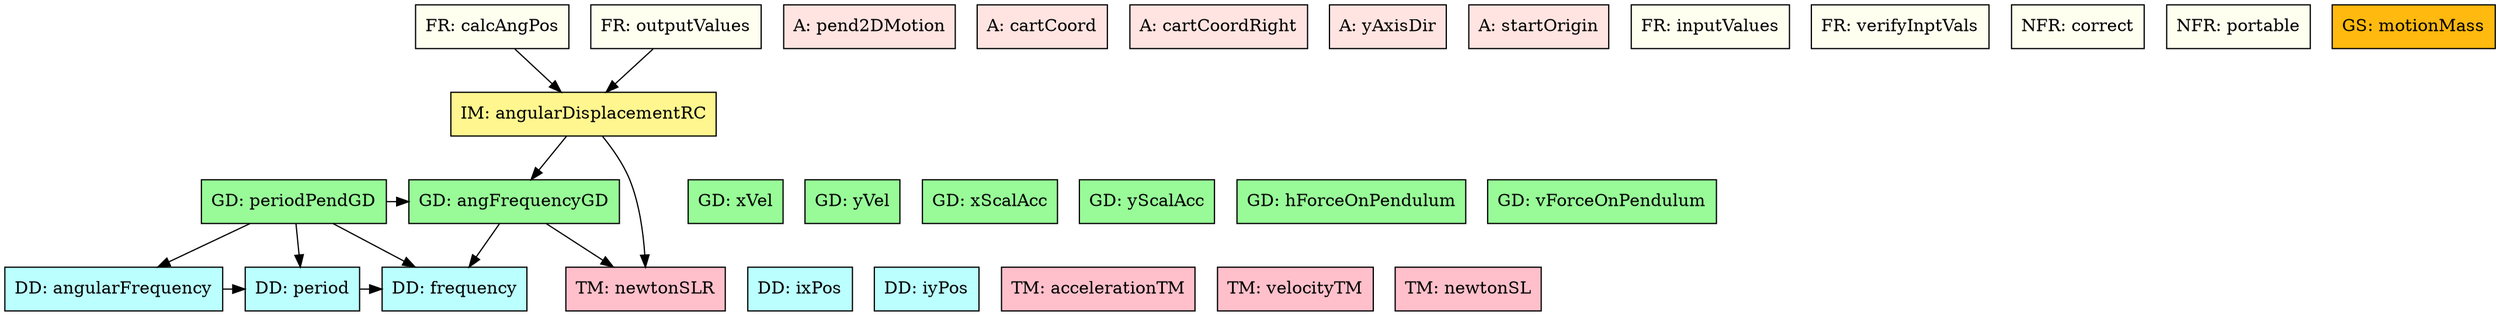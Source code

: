 digraph allvsall {
	angularFrequency -> period;
	period -> frequency;
	angFrequencyGD -> frequency;
	angFrequencyGD -> newtonSLR;
	periodPendGD -> frequency;
	periodPendGD -> angularFrequency;
	periodPendGD -> period;
	periodPendGD -> angFrequencyGD;
	angularDisplacementRC -> newtonSLR;
	angularDisplacementRC -> angFrequencyGD;
	calcAngPos -> angularDisplacementRC;
	outputValues -> angularDisplacementRC;


	pend2DMotion	[shape=box, color=black, style=filled, fillcolor=mistyrose, label="A: pend2DMotion"];
	cartCoord	[shape=box, color=black, style=filled, fillcolor=mistyrose, label="A: cartCoord"];
	cartCoordRight	[shape=box, color=black, style=filled, fillcolor=mistyrose, label="A: cartCoordRight"];
	yAxisDir	[shape=box, color=black, style=filled, fillcolor=mistyrose, label="A: yAxisDir"];
	startOrigin	[shape=box, color=black, style=filled, fillcolor=mistyrose, label="A: startOrigin"];

	subgraph A {
	rank="same"
	{pend2DMotion, cartCoord, cartCoordRight, yAxisDir, startOrigin}
	}

	ixPos	[shape=box, color=black, style=filled, fillcolor=paleturquoise1, label="DD: ixPos"];
	iyPos	[shape=box, color=black, style=filled, fillcolor=paleturquoise1, label="DD: iyPos"];
	frequency	[shape=box, color=black, style=filled, fillcolor=paleturquoise1, label="DD: frequency"];
	angularFrequency	[shape=box, color=black, style=filled, fillcolor=paleturquoise1, label="DD: angularFrequency"];
	period	[shape=box, color=black, style=filled, fillcolor=paleturquoise1, label="DD: period"];

	subgraph DD {
	rank="same"
	{ixPos, iyPos, frequency, angularFrequency, period}
	}

	accelerationTM	[shape=box, color=black, style=filled, fillcolor=pink, label="TM: accelerationTM"];
	velocityTM	[shape=box, color=black, style=filled, fillcolor=pink, label="TM: velocityTM"];
	newtonSL	[shape=box, color=black, style=filled, fillcolor=pink, label="TM: newtonSL"];
	newtonSLR	[shape=box, color=black, style=filled, fillcolor=pink, label="TM: newtonSLR"];

	subgraph TM {
	rank="same"
	{accelerationTM, velocityTM, newtonSL, newtonSLR}
	}

	xVel	[shape=box, color=black, style=filled, fillcolor=palegreen, label="GD: xVel"];
	yVel	[shape=box, color=black, style=filled, fillcolor=palegreen, label="GD: yVel"];
	xScalAcc	[shape=box, color=black, style=filled, fillcolor=palegreen, label="GD: xScalAcc"];
	yScalAcc	[shape=box, color=black, style=filled, fillcolor=palegreen, label="GD: yScalAcc"];
	hForceOnPendulum	[shape=box, color=black, style=filled, fillcolor=palegreen, label="GD: hForceOnPendulum"];
	vForceOnPendulum	[shape=box, color=black, style=filled, fillcolor=palegreen, label="GD: vForceOnPendulum"];
	angFrequencyGD	[shape=box, color=black, style=filled, fillcolor=palegreen, label="GD: angFrequencyGD"];
	periodPendGD	[shape=box, color=black, style=filled, fillcolor=palegreen, label="GD: periodPendGD"];

	subgraph GD {
	rank="same"
	{xVel, yVel, xScalAcc, yScalAcc, hForceOnPendulum, vForceOnPendulum, angFrequencyGD, periodPendGD}
	}

	angularDisplacementRC	[shape=box, color=black, style=filled, fillcolor=khaki1, label="IM: angularDisplacementRC"];

	subgraph IM {
	rank="same"
	{angularDisplacementRC}
	}

	inputValues	[shape=box, color=black, style=filled, fillcolor=ivory, label="FR: inputValues"];
	verifyInptVals	[shape=box, color=black, style=filled, fillcolor=ivory, label="FR: verifyInptVals"];
	calcAngPos	[shape=box, color=black, style=filled, fillcolor=ivory, label="FR: calcAngPos"];
	outputValues	[shape=box, color=black, style=filled, fillcolor=ivory, label="FR: outputValues"];
	correct	[shape=box, color=black, style=filled, fillcolor=ivory, label="NFR: correct"];
	portable	[shape=box, color=black, style=filled, fillcolor=ivory, label="NFR: portable"];

	subgraph R {
	rank="same"
	{inputValues, verifyInptVals, calcAngPos, outputValues, correct, portable}
	}

	motionMass	[shape=box, color=black, style=filled, fillcolor=darkgoldenrod1, label="GS: motionMass"];

	subgraph GS {
	rank="same"
	{motionMass}
	}


	subgraph C {
	rank="same"
	{}
	}

}

